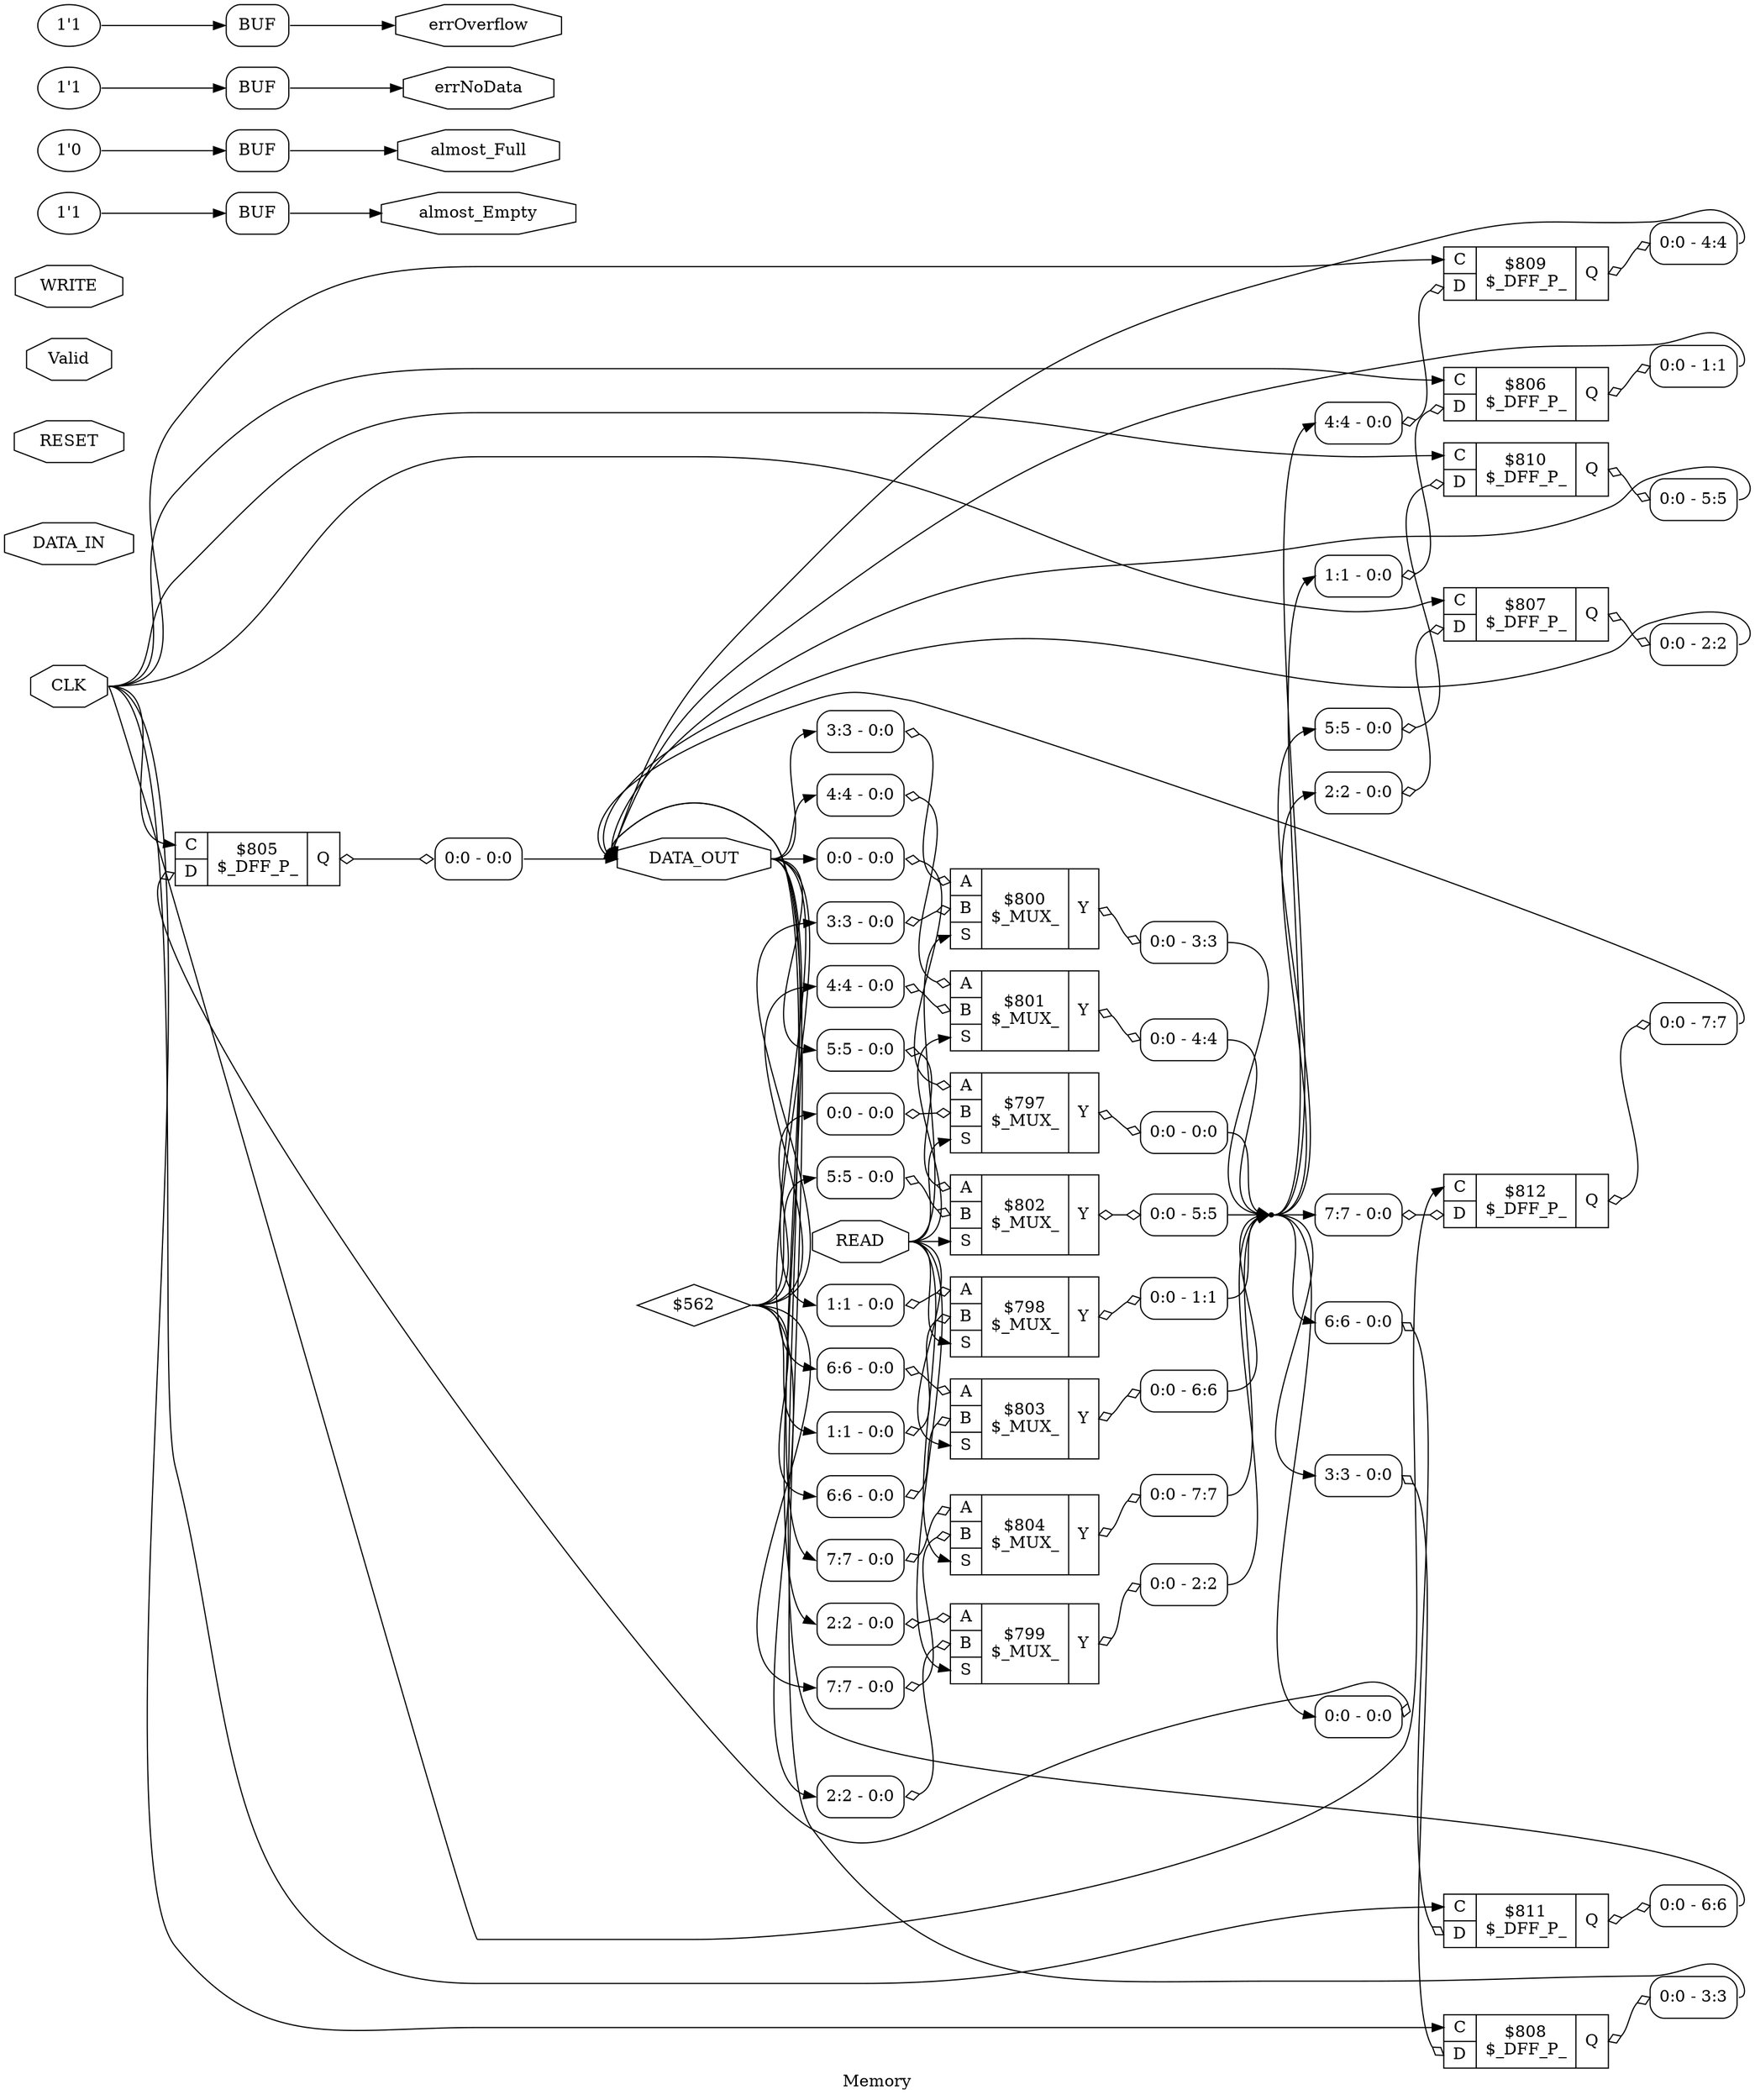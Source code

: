 digraph "Memory" {
label="Memory";
rankdir="LR";
remincross=true;
n4 [ shape=octagon, label="CLK", color="black", fontcolor="black" ];
n5 [ shape=octagon, label="DATA_IN", color="black", fontcolor="black" ];
n6 [ shape=octagon, label="DATA_OUT", color="black", fontcolor="black" ];
n7 [ shape=octagon, label="READ", color="black", fontcolor="black" ];
n8 [ shape=octagon, label="RESET", color="black", fontcolor="black" ];
n9 [ shape=octagon, label="Valid", color="black", fontcolor="black" ];
n10 [ shape=octagon, label="WRITE", color="black", fontcolor="black" ];
n11 [ shape=octagon, label="almost_Empty", color="black", fontcolor="black" ];
n12 [ shape=octagon, label="almost_Full", color="black", fontcolor="black" ];
n13 [ shape=octagon, label="errNoData", color="black", fontcolor="black" ];
n14 [ shape=octagon, label="errOverflow", color="black", fontcolor="black" ];
c19 [ shape=record, label="{{<p15> A|<p16> B|<p17> S}|$797\n$_MUX_|{<p18> Y}}" ];
x0 [ shape=record, style=rounded, label="<s0> 0:0 - 0:0 " ];
x0:e -> c19:p15:w [arrowhead=odiamond, arrowtail=odiamond, dir=both, color="black", label=""];
x1 [ shape=record, style=rounded, label="<s0> 0:0 - 0:0 " ];
x1:e -> c19:p16:w [arrowhead=odiamond, arrowtail=odiamond, dir=both, color="black", label=""];
x2 [ shape=record, style=rounded, label="<s0> 0:0 - 0:0 " ];
c19:p18:e -> x2:w [arrowhead=odiamond, arrowtail=odiamond, dir=both, color="black", label=""];
c20 [ shape=record, label="{{<p15> A|<p16> B|<p17> S}|$798\n$_MUX_|{<p18> Y}}" ];
x3 [ shape=record, style=rounded, label="<s0> 1:1 - 0:0 " ];
x3:e -> c20:p15:w [arrowhead=odiamond, arrowtail=odiamond, dir=both, color="black", label=""];
x4 [ shape=record, style=rounded, label="<s0> 1:1 - 0:0 " ];
x4:e -> c20:p16:w [arrowhead=odiamond, arrowtail=odiamond, dir=both, color="black", label=""];
x5 [ shape=record, style=rounded, label="<s0> 0:0 - 1:1 " ];
c20:p18:e -> x5:w [arrowhead=odiamond, arrowtail=odiamond, dir=both, color="black", label=""];
c21 [ shape=record, label="{{<p15> A|<p16> B|<p17> S}|$799\n$_MUX_|{<p18> Y}}" ];
x6 [ shape=record, style=rounded, label="<s0> 2:2 - 0:0 " ];
x6:e -> c21:p15:w [arrowhead=odiamond, arrowtail=odiamond, dir=both, color="black", label=""];
x7 [ shape=record, style=rounded, label="<s0> 2:2 - 0:0 " ];
x7:e -> c21:p16:w [arrowhead=odiamond, arrowtail=odiamond, dir=both, color="black", label=""];
x8 [ shape=record, style=rounded, label="<s0> 0:0 - 2:2 " ];
c21:p18:e -> x8:w [arrowhead=odiamond, arrowtail=odiamond, dir=both, color="black", label=""];
c22 [ shape=record, label="{{<p15> A|<p16> B|<p17> S}|$800\n$_MUX_|{<p18> Y}}" ];
x9 [ shape=record, style=rounded, label="<s0> 3:3 - 0:0 " ];
x9:e -> c22:p15:w [arrowhead=odiamond, arrowtail=odiamond, dir=both, color="black", label=""];
x10 [ shape=record, style=rounded, label="<s0> 3:3 - 0:0 " ];
x10:e -> c22:p16:w [arrowhead=odiamond, arrowtail=odiamond, dir=both, color="black", label=""];
x11 [ shape=record, style=rounded, label="<s0> 0:0 - 3:3 " ];
c22:p18:e -> x11:w [arrowhead=odiamond, arrowtail=odiamond, dir=both, color="black", label=""];
c23 [ shape=record, label="{{<p15> A|<p16> B|<p17> S}|$801\n$_MUX_|{<p18> Y}}" ];
x12 [ shape=record, style=rounded, label="<s0> 4:4 - 0:0 " ];
x12:e -> c23:p15:w [arrowhead=odiamond, arrowtail=odiamond, dir=both, color="black", label=""];
x13 [ shape=record, style=rounded, label="<s0> 4:4 - 0:0 " ];
x13:e -> c23:p16:w [arrowhead=odiamond, arrowtail=odiamond, dir=both, color="black", label=""];
x14 [ shape=record, style=rounded, label="<s0> 0:0 - 4:4 " ];
c23:p18:e -> x14:w [arrowhead=odiamond, arrowtail=odiamond, dir=both, color="black", label=""];
c24 [ shape=record, label="{{<p15> A|<p16> B|<p17> S}|$802\n$_MUX_|{<p18> Y}}" ];
x15 [ shape=record, style=rounded, label="<s0> 5:5 - 0:0 " ];
x15:e -> c24:p15:w [arrowhead=odiamond, arrowtail=odiamond, dir=both, color="black", label=""];
x16 [ shape=record, style=rounded, label="<s0> 5:5 - 0:0 " ];
x16:e -> c24:p16:w [arrowhead=odiamond, arrowtail=odiamond, dir=both, color="black", label=""];
x17 [ shape=record, style=rounded, label="<s0> 0:0 - 5:5 " ];
c24:p18:e -> x17:w [arrowhead=odiamond, arrowtail=odiamond, dir=both, color="black", label=""];
c25 [ shape=record, label="{{<p15> A|<p16> B|<p17> S}|$803\n$_MUX_|{<p18> Y}}" ];
x18 [ shape=record, style=rounded, label="<s0> 6:6 - 0:0 " ];
x18:e -> c25:p15:w [arrowhead=odiamond, arrowtail=odiamond, dir=both, color="black", label=""];
x19 [ shape=record, style=rounded, label="<s0> 6:6 - 0:0 " ];
x19:e -> c25:p16:w [arrowhead=odiamond, arrowtail=odiamond, dir=both, color="black", label=""];
x20 [ shape=record, style=rounded, label="<s0> 0:0 - 6:6 " ];
c25:p18:e -> x20:w [arrowhead=odiamond, arrowtail=odiamond, dir=both, color="black", label=""];
c26 [ shape=record, label="{{<p15> A|<p16> B|<p17> S}|$804\n$_MUX_|{<p18> Y}}" ];
x21 [ shape=record, style=rounded, label="<s0> 7:7 - 0:0 " ];
x21:e -> c26:p15:w [arrowhead=odiamond, arrowtail=odiamond, dir=both, color="black", label=""];
x22 [ shape=record, style=rounded, label="<s0> 7:7 - 0:0 " ];
x22:e -> c26:p16:w [arrowhead=odiamond, arrowtail=odiamond, dir=both, color="black", label=""];
x23 [ shape=record, style=rounded, label="<s0> 0:0 - 7:7 " ];
c26:p18:e -> x23:w [arrowhead=odiamond, arrowtail=odiamond, dir=both, color="black", label=""];
c30 [ shape=record, label="{{<p27> C|<p28> D}|$805\n$_DFF_P_|{<p29> Q}}" ];
x24 [ shape=record, style=rounded, label="<s0> 0:0 - 0:0 " ];
x24:e -> c30:p28:w [arrowhead=odiamond, arrowtail=odiamond, dir=both, color="black", label=""];
x25 [ shape=record, style=rounded, label="<s0> 0:0 - 0:0 " ];
c30:p29:e -> x25:w [arrowhead=odiamond, arrowtail=odiamond, dir=both, color="black", label=""];
c31 [ shape=record, label="{{<p27> C|<p28> D}|$806\n$_DFF_P_|{<p29> Q}}" ];
x26 [ shape=record, style=rounded, label="<s0> 1:1 - 0:0 " ];
x26:e -> c31:p28:w [arrowhead=odiamond, arrowtail=odiamond, dir=both, color="black", label=""];
x27 [ shape=record, style=rounded, label="<s0> 0:0 - 1:1 " ];
c31:p29:e -> x27:w [arrowhead=odiamond, arrowtail=odiamond, dir=both, color="black", label=""];
c32 [ shape=record, label="{{<p27> C|<p28> D}|$807\n$_DFF_P_|{<p29> Q}}" ];
x28 [ shape=record, style=rounded, label="<s0> 2:2 - 0:0 " ];
x28:e -> c32:p28:w [arrowhead=odiamond, arrowtail=odiamond, dir=both, color="black", label=""];
x29 [ shape=record, style=rounded, label="<s0> 0:0 - 2:2 " ];
c32:p29:e -> x29:w [arrowhead=odiamond, arrowtail=odiamond, dir=both, color="black", label=""];
c33 [ shape=record, label="{{<p27> C|<p28> D}|$808\n$_DFF_P_|{<p29> Q}}" ];
x30 [ shape=record, style=rounded, label="<s0> 3:3 - 0:0 " ];
x30:e -> c33:p28:w [arrowhead=odiamond, arrowtail=odiamond, dir=both, color="black", label=""];
x31 [ shape=record, style=rounded, label="<s0> 0:0 - 3:3 " ];
c33:p29:e -> x31:w [arrowhead=odiamond, arrowtail=odiamond, dir=both, color="black", label=""];
c34 [ shape=record, label="{{<p27> C|<p28> D}|$809\n$_DFF_P_|{<p29> Q}}" ];
x32 [ shape=record, style=rounded, label="<s0> 4:4 - 0:0 " ];
x32:e -> c34:p28:w [arrowhead=odiamond, arrowtail=odiamond, dir=both, color="black", label=""];
x33 [ shape=record, style=rounded, label="<s0> 0:0 - 4:4 " ];
c34:p29:e -> x33:w [arrowhead=odiamond, arrowtail=odiamond, dir=both, color="black", label=""];
c35 [ shape=record, label="{{<p27> C|<p28> D}|$810\n$_DFF_P_|{<p29> Q}}" ];
x34 [ shape=record, style=rounded, label="<s0> 5:5 - 0:0 " ];
x34:e -> c35:p28:w [arrowhead=odiamond, arrowtail=odiamond, dir=both, color="black", label=""];
x35 [ shape=record, style=rounded, label="<s0> 0:0 - 5:5 " ];
c35:p29:e -> x35:w [arrowhead=odiamond, arrowtail=odiamond, dir=both, color="black", label=""];
c36 [ shape=record, label="{{<p27> C|<p28> D}|$811\n$_DFF_P_|{<p29> Q}}" ];
x36 [ shape=record, style=rounded, label="<s0> 6:6 - 0:0 " ];
x36:e -> c36:p28:w [arrowhead=odiamond, arrowtail=odiamond, dir=both, color="black", label=""];
x37 [ shape=record, style=rounded, label="<s0> 0:0 - 6:6 " ];
c36:p29:e -> x37:w [arrowhead=odiamond, arrowtail=odiamond, dir=both, color="black", label=""];
c37 [ shape=record, label="{{<p27> C|<p28> D}|$812\n$_DFF_P_|{<p29> Q}}" ];
x38 [ shape=record, style=rounded, label="<s0> 7:7 - 0:0 " ];
x38:e -> c37:p28:w [arrowhead=odiamond, arrowtail=odiamond, dir=both, color="black", label=""];
x39 [ shape=record, style=rounded, label="<s0> 0:0 - 7:7 " ];
c37:p29:e -> x39:w [arrowhead=odiamond, arrowtail=odiamond, dir=both, color="black", label=""];
v40 [ label="1'1" ];
x41 [shape=box, style=rounded, label="BUF"];
v42 [ label="1'0" ];
x43 [shape=box, style=rounded, label="BUF"];
v44 [ label="1'1" ];
x45 [shape=box, style=rounded, label="BUF"];
v46 [ label="1'1" ];
x47 [shape=box, style=rounded, label="BUF"];
x41:e:e -> n11:w [color="black", label=""];
x43:e:e -> n12:w [color="black", label=""];
x45:e:e -> n13:w [color="black", label=""];
x47:e:e -> n14:w [color="black", label=""];
n2 [ shape=point ];
x11:s0:e -> n2:w [color="black", label=""];
x14:s0:e -> n2:w [color="black", label=""];
x17:s0:e -> n2:w [color="black", label=""];
x20:s0:e -> n2:w [color="black", label=""];
x23:s0:e -> n2:w [color="black", label=""];
x2:s0:e -> n2:w [color="black", label=""];
x5:s0:e -> n2:w [color="black", label=""];
x8:s0:e -> n2:w [color="black", label=""];
n2:e -> x24:s0:w [color="black", label=""];
n2:e -> x26:s0:w [color="black", label=""];
n2:e -> x28:s0:w [color="black", label=""];
n2:e -> x30:s0:w [color="black", label=""];
n2:e -> x32:s0:w [color="black", label=""];
n2:e -> x34:s0:w [color="black", label=""];
n2:e -> x36:s0:w [color="black", label=""];
n2:e -> x38:s0:w [color="black", label=""];
n3 [ shape=diamond, label="$562" ];
n3:e -> x10:s0:w [color="black", label=""];
n3:e -> x13:s0:w [color="black", label=""];
n3:e -> x16:s0:w [color="black", label=""];
n3:e -> x19:s0:w [color="black", label=""];
n3:e -> x1:s0:w [color="black", label=""];
n3:e -> x22:s0:w [color="black", label=""];
n3:e -> x4:s0:w [color="black", label=""];
n3:e -> x7:s0:w [color="black", label=""];
n4:e -> c30:p27:w [color="black", label=""];
n4:e -> c31:p27:w [color="black", label=""];
n4:e -> c32:p27:w [color="black", label=""];
n4:e -> c33:p27:w [color="black", label=""];
n4:e -> c34:p27:w [color="black", label=""];
n4:e -> c35:p27:w [color="black", label=""];
n4:e -> c36:p27:w [color="black", label=""];
n4:e -> c37:p27:w [color="black", label=""];
x25:s0:e -> n6:w [color="black", label=""];
x27:s0:e -> n6:w [color="black", label=""];
x29:s0:e -> n6:w [color="black", label=""];
x31:s0:e -> n6:w [color="black", label=""];
x33:s0:e -> n6:w [color="black", label=""];
x35:s0:e -> n6:w [color="black", label=""];
x37:s0:e -> n6:w [color="black", label=""];
x39:s0:e -> n6:w [color="black", label=""];
n6:e -> x0:s0:w [color="black", label=""];
n6:e -> x12:s0:w [color="black", label=""];
n6:e -> x15:s0:w [color="black", label=""];
n6:e -> x18:s0:w [color="black", label=""];
n6:e -> x21:s0:w [color="black", label=""];
n6:e -> x3:s0:w [color="black", label=""];
n6:e -> x6:s0:w [color="black", label=""];
n6:e -> x9:s0:w [color="black", label=""];
n7:e -> c19:p17:w [color="black", label=""];
n7:e -> c20:p17:w [color="black", label=""];
n7:e -> c21:p17:w [color="black", label=""];
n7:e -> c22:p17:w [color="black", label=""];
n7:e -> c23:p17:w [color="black", label=""];
n7:e -> c24:p17:w [color="black", label=""];
n7:e -> c25:p17:w [color="black", label=""];
n7:e -> c26:p17:w [color="black", label=""];
v40:e -> x41:w:w [color="black", label=""];
v42:e -> x43:w:w [color="black", label=""];
v44:e -> x45:w:w [color="black", label=""];
v46:e -> x47:w:w [color="black", label=""];
}
